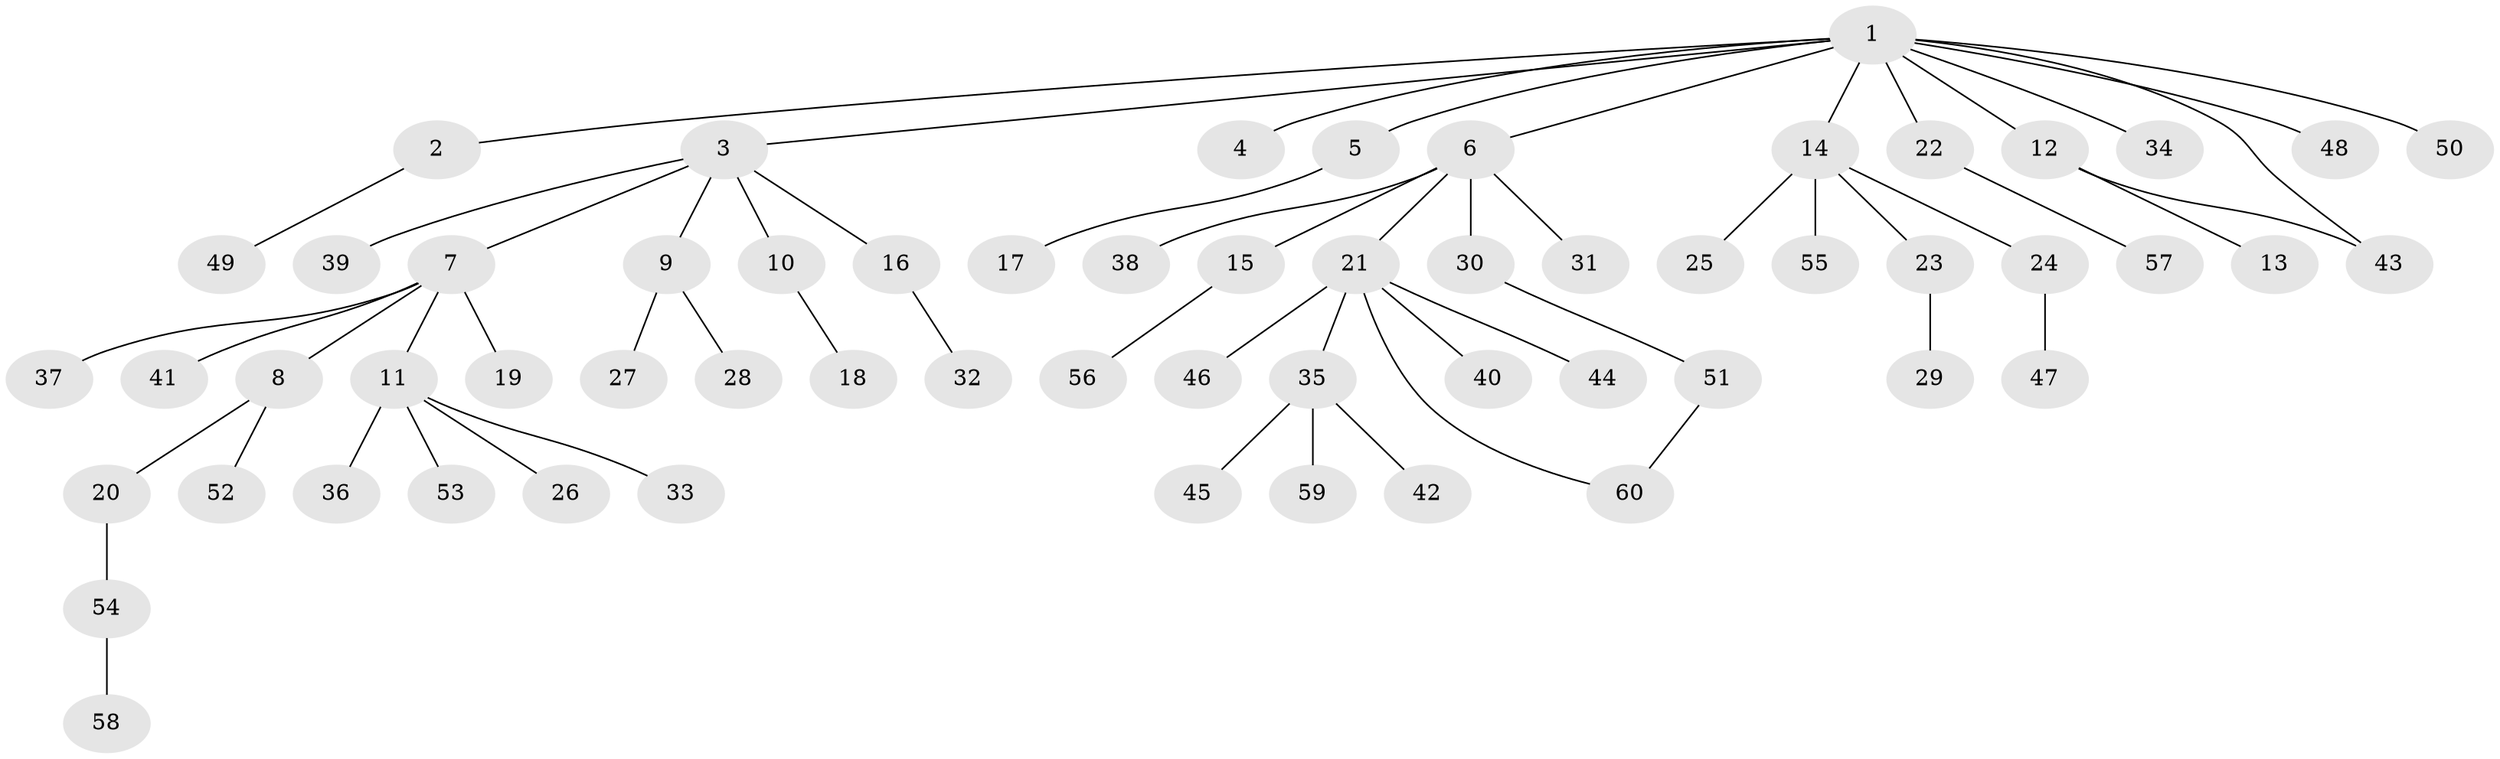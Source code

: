 // coarse degree distribution, {1: 0.8333333333333334, 8: 0.05555555555555555, 9: 0.05555555555555555, 2: 0.05555555555555555}
// Generated by graph-tools (version 1.1) at 2025/50/03/04/25 21:50:18]
// undirected, 60 vertices, 61 edges
graph export_dot {
graph [start="1"]
  node [color=gray90,style=filled];
  1;
  2;
  3;
  4;
  5;
  6;
  7;
  8;
  9;
  10;
  11;
  12;
  13;
  14;
  15;
  16;
  17;
  18;
  19;
  20;
  21;
  22;
  23;
  24;
  25;
  26;
  27;
  28;
  29;
  30;
  31;
  32;
  33;
  34;
  35;
  36;
  37;
  38;
  39;
  40;
  41;
  42;
  43;
  44;
  45;
  46;
  47;
  48;
  49;
  50;
  51;
  52;
  53;
  54;
  55;
  56;
  57;
  58;
  59;
  60;
  1 -- 2;
  1 -- 3;
  1 -- 4;
  1 -- 5;
  1 -- 6;
  1 -- 12;
  1 -- 14;
  1 -- 22;
  1 -- 34;
  1 -- 43;
  1 -- 48;
  1 -- 50;
  2 -- 49;
  3 -- 7;
  3 -- 9;
  3 -- 10;
  3 -- 16;
  3 -- 39;
  5 -- 17;
  6 -- 15;
  6 -- 21;
  6 -- 30;
  6 -- 31;
  6 -- 38;
  7 -- 8;
  7 -- 11;
  7 -- 19;
  7 -- 37;
  7 -- 41;
  8 -- 20;
  8 -- 52;
  9 -- 27;
  9 -- 28;
  10 -- 18;
  11 -- 26;
  11 -- 33;
  11 -- 36;
  11 -- 53;
  12 -- 13;
  12 -- 43;
  14 -- 23;
  14 -- 24;
  14 -- 25;
  14 -- 55;
  15 -- 56;
  16 -- 32;
  20 -- 54;
  21 -- 35;
  21 -- 40;
  21 -- 44;
  21 -- 46;
  21 -- 60;
  22 -- 57;
  23 -- 29;
  24 -- 47;
  30 -- 51;
  35 -- 42;
  35 -- 45;
  35 -- 59;
  51 -- 60;
  54 -- 58;
}

